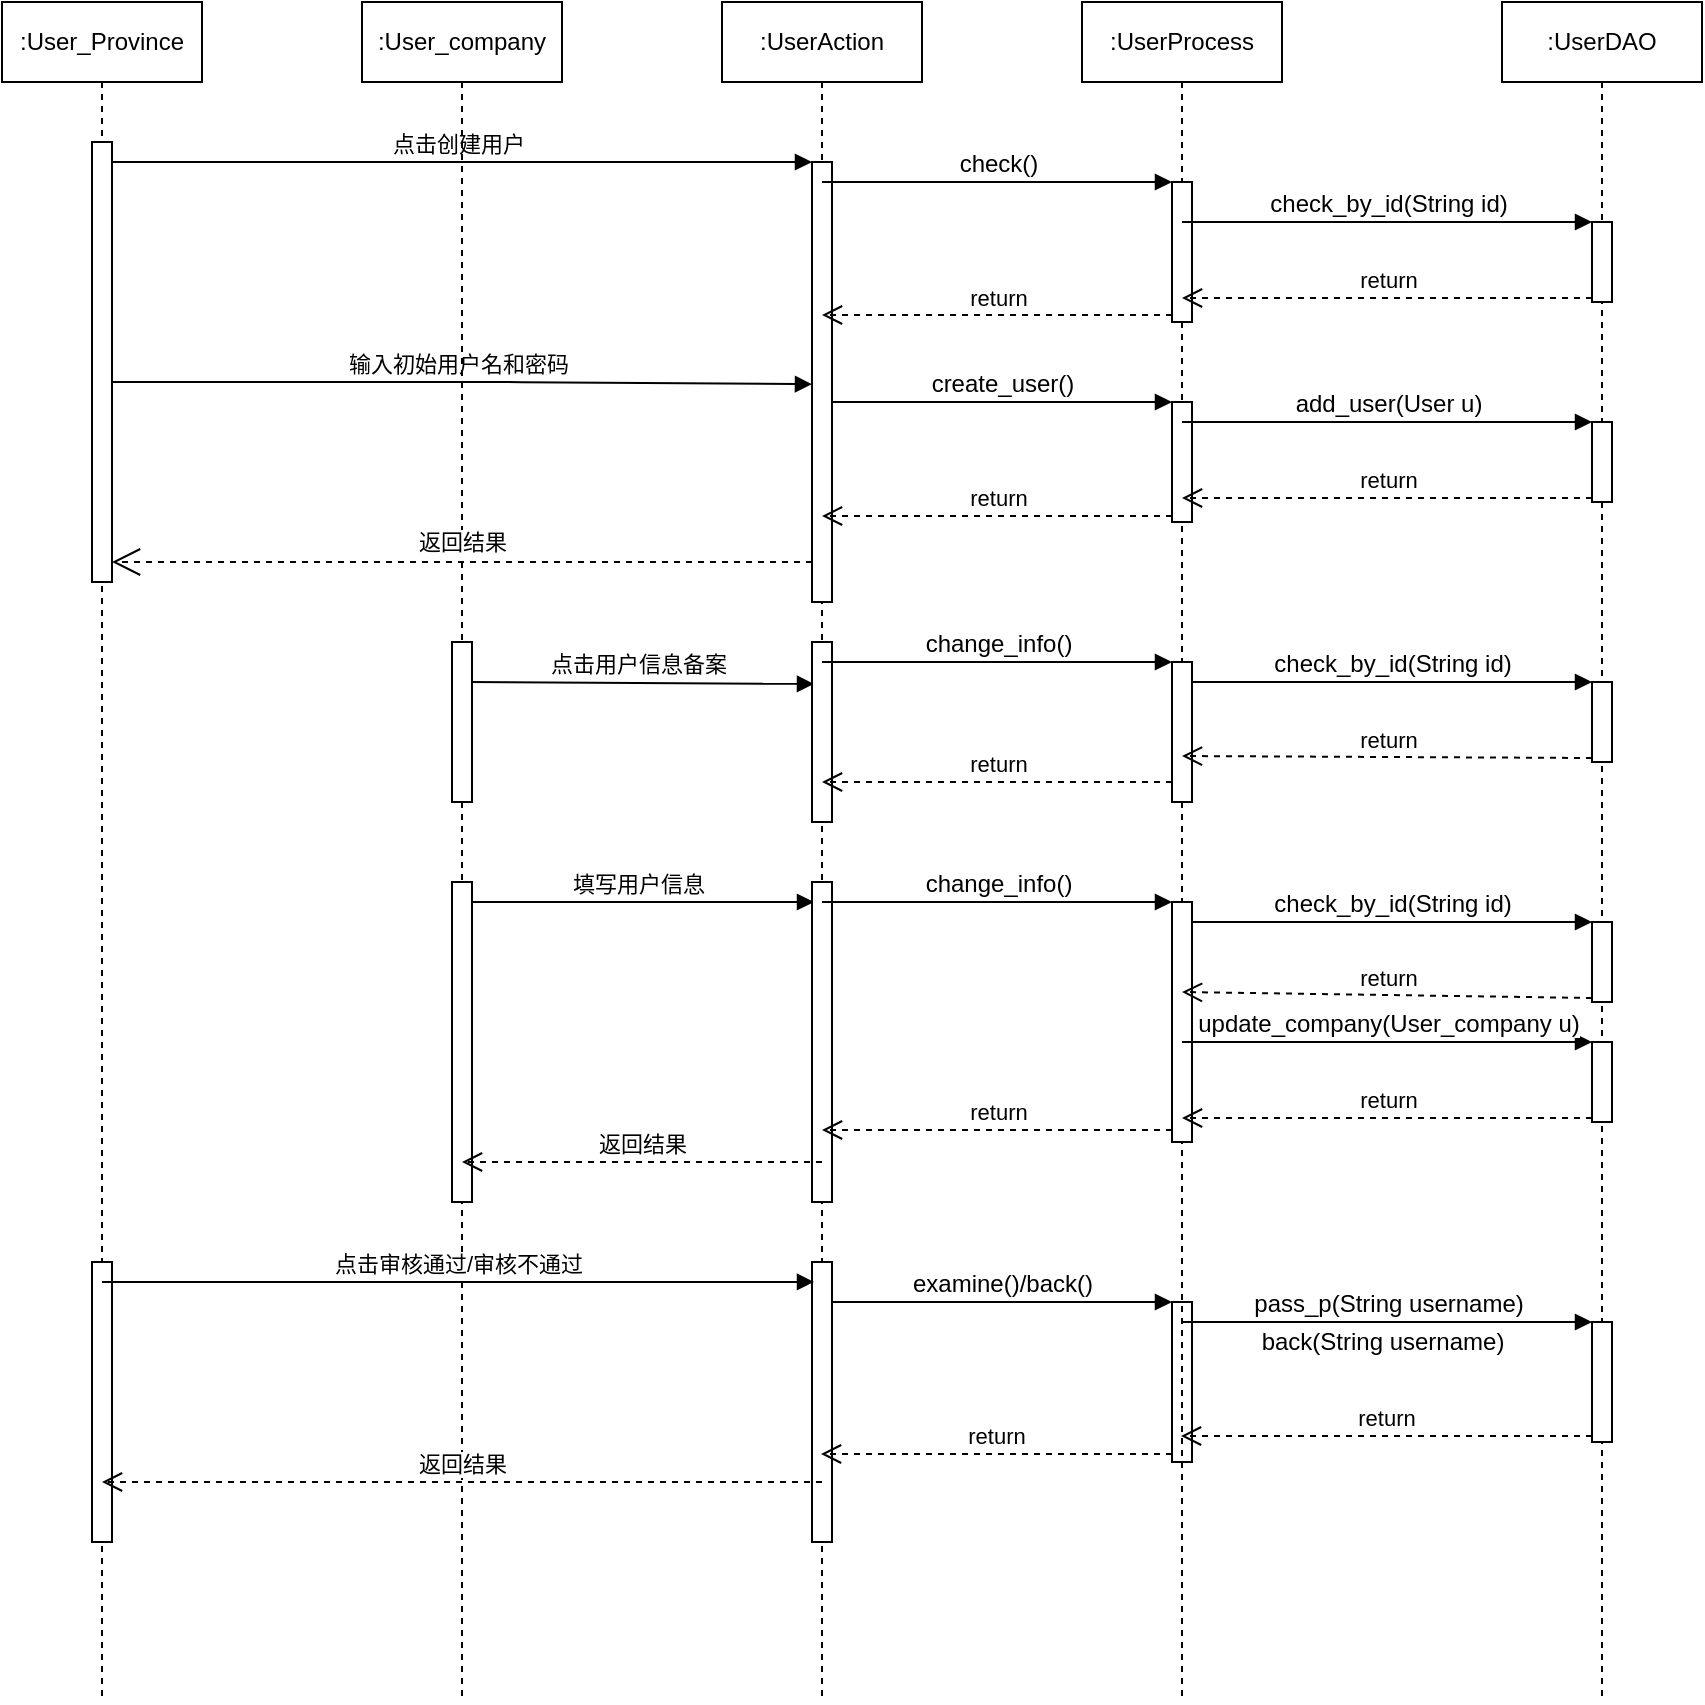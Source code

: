 <mxfile version="13.9.8" type="github">
  <diagram id="wGbNQAF3rh7kJaGg-0bd" name="第 1 页">
    <mxGraphModel dx="1108" dy="433" grid="1" gridSize="10" guides="1" tooltips="1" connect="1" arrows="1" fold="1" page="1" pageScale="1" pageWidth="827" pageHeight="1169" math="0" shadow="0">
      <root>
        <mxCell id="0" />
        <mxCell id="1" parent="0" />
        <mxCell id="qeY42DRzwTkkw9GAALr9-28" value="填写用户信息" style="html=1;verticalAlign=bottom;endArrow=block;" edge="1" parent="1">
          <mxGeometry width="80" relative="1" as="geometry">
            <mxPoint x="290" y="490" as="sourcePoint" />
            <mxPoint x="466" y="490" as="targetPoint" />
          </mxGeometry>
        </mxCell>
        <mxCell id="qeY42DRzwTkkw9GAALr9-16" value="点击用户信息备案" style="html=1;verticalAlign=bottom;startArrow=oval;endArrow=block;startSize=8;entryX=0.1;entryY=0.233;entryDx=0;entryDy=0;entryPerimeter=0;" edge="1" parent="1" target="qeY42DRzwTkkw9GAALr9-17">
          <mxGeometry relative="1" as="geometry">
            <mxPoint x="290" y="380" as="sourcePoint" />
            <mxPoint x="470" y="380" as="targetPoint" />
          </mxGeometry>
        </mxCell>
        <mxCell id="qeY42DRzwTkkw9GAALr9-7" value="输入初始用户名和密码" style="html=1;verticalAlign=bottom;startArrow=oval;startFill=1;endArrow=block;startSize=8;entryX=0;entryY=0.505;entryDx=0;entryDy=0;entryPerimeter=0;" edge="1" parent="1" source="TLXemX-RSQB3tJ_CDlbK-8" target="TLXemX-RSQB3tJ_CDlbK-17">
          <mxGeometry width="60" relative="1" as="geometry">
            <mxPoint x="530" y="230" as="sourcePoint" />
            <mxPoint x="462" y="228" as="targetPoint" />
            <Array as="points">
              <mxPoint x="310" y="230" />
            </Array>
          </mxGeometry>
        </mxCell>
        <mxCell id="TLXemX-RSQB3tJ_CDlbK-18" value="点击创建用户" style="html=1;verticalAlign=bottom;startArrow=oval;endArrow=block;startSize=8;" parent="1" target="TLXemX-RSQB3tJ_CDlbK-17" edge="1">
          <mxGeometry relative="1" as="geometry">
            <mxPoint x="110" y="120" as="sourcePoint" />
          </mxGeometry>
        </mxCell>
        <mxCell id="TLXemX-RSQB3tJ_CDlbK-8" value=":User_Province" style="shape=umlLifeline;perimeter=lifelinePerimeter;whiteSpace=wrap;html=1;container=1;collapsible=0;recursiveResize=0;outlineConnect=0;" parent="1" vertex="1">
          <mxGeometry x="60" y="40" width="100" height="850" as="geometry" />
        </mxCell>
        <mxCell id="TLXemX-RSQB3tJ_CDlbK-13" value="" style="html=1;points=[];perimeter=orthogonalPerimeter;" parent="TLXemX-RSQB3tJ_CDlbK-8" vertex="1">
          <mxGeometry x="45" y="70" width="10" height="220" as="geometry" />
        </mxCell>
        <mxCell id="qeY42DRzwTkkw9GAALr9-42" value="" style="html=1;points=[];perimeter=orthogonalPerimeter;" vertex="1" parent="TLXemX-RSQB3tJ_CDlbK-8">
          <mxGeometry x="45" y="630" width="10" height="140" as="geometry" />
        </mxCell>
        <mxCell id="TLXemX-RSQB3tJ_CDlbK-9" value=":User_company" style="shape=umlLifeline;perimeter=lifelinePerimeter;whiteSpace=wrap;html=1;container=1;collapsible=0;recursiveResize=0;outlineConnect=0;" parent="1" vertex="1">
          <mxGeometry x="240" y="40" width="100" height="850" as="geometry" />
        </mxCell>
        <mxCell id="TLXemX-RSQB3tJ_CDlbK-15" value="" style="html=1;points=[];perimeter=orthogonalPerimeter;" parent="TLXemX-RSQB3tJ_CDlbK-9" vertex="1">
          <mxGeometry x="45" y="320" width="10" height="80" as="geometry" />
        </mxCell>
        <mxCell id="qeY42DRzwTkkw9GAALr9-26" value="" style="html=1;points=[];perimeter=orthogonalPerimeter;" vertex="1" parent="TLXemX-RSQB3tJ_CDlbK-9">
          <mxGeometry x="45" y="440" width="10" height="160" as="geometry" />
        </mxCell>
        <mxCell id="TLXemX-RSQB3tJ_CDlbK-10" value=":UserAction" style="shape=umlLifeline;perimeter=lifelinePerimeter;whiteSpace=wrap;html=1;container=1;collapsible=0;recursiveResize=0;outlineConnect=0;" parent="1" vertex="1">
          <mxGeometry x="420" y="40" width="100" height="850" as="geometry" />
        </mxCell>
        <mxCell id="TLXemX-RSQB3tJ_CDlbK-17" value="" style="html=1;points=[];perimeter=orthogonalPerimeter;" parent="TLXemX-RSQB3tJ_CDlbK-10" vertex="1">
          <mxGeometry x="45" y="80" width="10" height="220" as="geometry" />
        </mxCell>
        <mxCell id="qeY42DRzwTkkw9GAALr9-17" value="" style="html=1;points=[];perimeter=orthogonalPerimeter;" vertex="1" parent="TLXemX-RSQB3tJ_CDlbK-10">
          <mxGeometry x="45" y="320" width="10" height="90" as="geometry" />
        </mxCell>
        <mxCell id="qeY42DRzwTkkw9GAALr9-29" value="" style="html=1;points=[];perimeter=orthogonalPerimeter;" vertex="1" parent="TLXemX-RSQB3tJ_CDlbK-10">
          <mxGeometry x="45" y="440" width="10" height="160" as="geometry" />
        </mxCell>
        <mxCell id="qeY42DRzwTkkw9GAALr9-44" value="" style="html=1;points=[];perimeter=orthogonalPerimeter;" vertex="1" parent="TLXemX-RSQB3tJ_CDlbK-10">
          <mxGeometry x="45" y="630" width="10" height="140" as="geometry" />
        </mxCell>
        <mxCell id="qeY42DRzwTkkw9GAALr9-45" value="" style="html=1;points=[];perimeter=orthogonalPerimeter;" vertex="1" parent="TLXemX-RSQB3tJ_CDlbK-10">
          <mxGeometry x="225" y="650" width="10" height="80" as="geometry" />
        </mxCell>
        <mxCell id="qeY42DRzwTkkw9GAALr9-46" value="&lt;span lang=&quot;EN-US&quot;&gt;&lt;font style=&quot;font-size: 12px&quot;&gt;&lt;span lang=&quot;EN-US&quot;&gt;examine()&lt;/span&gt;/back()&lt;/font&gt;&lt;/span&gt;" style="html=1;verticalAlign=bottom;endArrow=block;entryX=0;entryY=0;" edge="1" target="qeY42DRzwTkkw9GAALr9-45" parent="TLXemX-RSQB3tJ_CDlbK-10" source="qeY42DRzwTkkw9GAALr9-44">
          <mxGeometry relative="1" as="geometry">
            <mxPoint x="155" y="650" as="sourcePoint" />
          </mxGeometry>
        </mxCell>
        <mxCell id="qeY42DRzwTkkw9GAALr9-47" value="return" style="html=1;verticalAlign=bottom;endArrow=open;dashed=1;endSize=8;exitX=0;exitY=0.95;" edge="1" source="qeY42DRzwTkkw9GAALr9-45" parent="TLXemX-RSQB3tJ_CDlbK-10">
          <mxGeometry relative="1" as="geometry">
            <mxPoint x="49.5" y="726" as="targetPoint" />
          </mxGeometry>
        </mxCell>
        <mxCell id="qeY42DRzwTkkw9GAALr9-50" value="return" style="html=1;verticalAlign=bottom;endArrow=open;dashed=1;endSize=8;exitX=0;exitY=0.95;" edge="1" source="qeY42DRzwTkkw9GAALr9-48" parent="TLXemX-RSQB3tJ_CDlbK-10">
          <mxGeometry relative="1" as="geometry">
            <mxPoint x="229.5" y="717" as="targetPoint" />
          </mxGeometry>
        </mxCell>
        <mxCell id="qeY42DRzwTkkw9GAALr9-49" value="&lt;span lang=&quot;EN-US&quot;&gt;&lt;font style=&quot;font-size: 12px&quot;&gt;pass_p(String username)&lt;/font&gt;&lt;/span&gt;" style="html=1;verticalAlign=bottom;endArrow=block;entryX=0;entryY=0;" edge="1" target="qeY42DRzwTkkw9GAALr9-48" parent="TLXemX-RSQB3tJ_CDlbK-10">
          <mxGeometry relative="1" as="geometry">
            <mxPoint x="229.5" y="660" as="sourcePoint" />
          </mxGeometry>
        </mxCell>
        <mxCell id="qeY42DRzwTkkw9GAALr9-51" value="&lt;span lang=&quot;EN-US&quot;&gt;&lt;font style=&quot;font-size: 12px&quot;&gt;back(String username)&lt;/font&gt;&lt;/span&gt;" style="text;html=1;align=center;verticalAlign=middle;resizable=0;points=[];autosize=1;" vertex="1" parent="TLXemX-RSQB3tJ_CDlbK-10">
          <mxGeometry x="260" y="660" width="140" height="20" as="geometry" />
        </mxCell>
        <mxCell id="TLXemX-RSQB3tJ_CDlbK-11" value=":UserProcess" style="shape=umlLifeline;perimeter=lifelinePerimeter;whiteSpace=wrap;html=1;container=1;collapsible=0;recursiveResize=0;outlineConnect=0;" parent="1" vertex="1">
          <mxGeometry x="600" y="40" width="100" height="850" as="geometry" />
        </mxCell>
        <mxCell id="qeY42DRzwTkkw9GAALr9-1" value="" style="html=1;points=[];perimeter=orthogonalPerimeter;" vertex="1" parent="TLXemX-RSQB3tJ_CDlbK-11">
          <mxGeometry x="45" y="90" width="10" height="70" as="geometry" />
        </mxCell>
        <mxCell id="qeY42DRzwTkkw9GAALr9-9" value="" style="html=1;points=[];perimeter=orthogonalPerimeter;" vertex="1" parent="TLXemX-RSQB3tJ_CDlbK-11">
          <mxGeometry x="45" y="200" width="10" height="60" as="geometry" />
        </mxCell>
        <mxCell id="qeY42DRzwTkkw9GAALr9-18" value="" style="html=1;points=[];perimeter=orthogonalPerimeter;" vertex="1" parent="TLXemX-RSQB3tJ_CDlbK-11">
          <mxGeometry x="45" y="330" width="10" height="70" as="geometry" />
        </mxCell>
        <mxCell id="qeY42DRzwTkkw9GAALr9-30" value="" style="html=1;points=[];perimeter=orthogonalPerimeter;" vertex="1" parent="TLXemX-RSQB3tJ_CDlbK-11">
          <mxGeometry x="45" y="450" width="10" height="120" as="geometry" />
        </mxCell>
        <mxCell id="TLXemX-RSQB3tJ_CDlbK-12" value=":UserDAO" style="shape=umlLifeline;perimeter=lifelinePerimeter;whiteSpace=wrap;html=1;container=1;collapsible=0;recursiveResize=0;outlineConnect=0;" parent="1" vertex="1">
          <mxGeometry x="810" y="40" width="100" height="850" as="geometry" />
        </mxCell>
        <mxCell id="qeY42DRzwTkkw9GAALr9-4" value="" style="html=1;points=[];perimeter=orthogonalPerimeter;" vertex="1" parent="TLXemX-RSQB3tJ_CDlbK-12">
          <mxGeometry x="45" y="110" width="10" height="40" as="geometry" />
        </mxCell>
        <mxCell id="qeY42DRzwTkkw9GAALr9-12" value="" style="html=1;points=[];perimeter=orthogonalPerimeter;" vertex="1" parent="TLXemX-RSQB3tJ_CDlbK-12">
          <mxGeometry x="45" y="210" width="10" height="40" as="geometry" />
        </mxCell>
        <mxCell id="qeY42DRzwTkkw9GAALr9-21" value="" style="html=1;points=[];perimeter=orthogonalPerimeter;" vertex="1" parent="TLXemX-RSQB3tJ_CDlbK-12">
          <mxGeometry x="45" y="340" width="10" height="40" as="geometry" />
        </mxCell>
        <mxCell id="qeY42DRzwTkkw9GAALr9-33" value="" style="html=1;points=[];perimeter=orthogonalPerimeter;" vertex="1" parent="TLXemX-RSQB3tJ_CDlbK-12">
          <mxGeometry x="45" y="460" width="10" height="40" as="geometry" />
        </mxCell>
        <mxCell id="qeY42DRzwTkkw9GAALr9-36" value="" style="html=1;points=[];perimeter=orthogonalPerimeter;" vertex="1" parent="TLXemX-RSQB3tJ_CDlbK-12">
          <mxGeometry x="45" y="520" width="10" height="40" as="geometry" />
        </mxCell>
        <mxCell id="qeY42DRzwTkkw9GAALr9-48" value="" style="html=1;points=[];perimeter=orthogonalPerimeter;" vertex="1" parent="TLXemX-RSQB3tJ_CDlbK-12">
          <mxGeometry x="45" y="660" width="10" height="60" as="geometry" />
        </mxCell>
        <mxCell id="qeY42DRzwTkkw9GAALr9-2" value="&lt;span style=&quot;font-size: 12px&quot;&gt;check()&lt;/span&gt;" style="html=1;verticalAlign=bottom;endArrow=block;entryX=0;entryY=0;" edge="1" target="qeY42DRzwTkkw9GAALr9-1" parent="1">
          <mxGeometry relative="1" as="geometry">
            <mxPoint x="470" y="130" as="sourcePoint" />
          </mxGeometry>
        </mxCell>
        <mxCell id="qeY42DRzwTkkw9GAALr9-3" value="return" style="html=1;verticalAlign=bottom;endArrow=open;dashed=1;endSize=8;exitX=0;exitY=0.95;" edge="1" source="qeY42DRzwTkkw9GAALr9-1" parent="1" target="TLXemX-RSQB3tJ_CDlbK-10">
          <mxGeometry relative="1" as="geometry">
            <mxPoint x="575" y="206" as="targetPoint" />
          </mxGeometry>
        </mxCell>
        <mxCell id="qeY42DRzwTkkw9GAALr9-6" value="return" style="html=1;verticalAlign=bottom;endArrow=open;dashed=1;endSize=8;exitX=0;exitY=0.95;" edge="1" source="qeY42DRzwTkkw9GAALr9-4" parent="1" target="TLXemX-RSQB3tJ_CDlbK-11">
          <mxGeometry relative="1" as="geometry">
            <mxPoint x="755" y="206" as="targetPoint" />
          </mxGeometry>
        </mxCell>
        <mxCell id="qeY42DRzwTkkw9GAALr9-5" value="&lt;span lang=&quot;EN-US&quot;&gt;&lt;font style=&quot;font-size: 12px&quot;&gt;check_by_id(String id)&lt;/font&gt;&lt;/span&gt;" style="html=1;verticalAlign=bottom;endArrow=block;entryX=0;entryY=0;" edge="1" target="qeY42DRzwTkkw9GAALr9-4" parent="1" source="TLXemX-RSQB3tJ_CDlbK-11">
          <mxGeometry relative="1" as="geometry">
            <mxPoint x="755" y="130" as="sourcePoint" />
          </mxGeometry>
        </mxCell>
        <mxCell id="qeY42DRzwTkkw9GAALr9-10" value="&lt;span style=&quot;font-size: 12px&quot;&gt;create_user()&lt;/span&gt;" style="html=1;verticalAlign=bottom;endArrow=block;entryX=0;entryY=0;" edge="1" target="qeY42DRzwTkkw9GAALr9-9" parent="1" source="TLXemX-RSQB3tJ_CDlbK-17">
          <mxGeometry relative="1" as="geometry">
            <mxPoint x="575" y="240" as="sourcePoint" />
          </mxGeometry>
        </mxCell>
        <mxCell id="qeY42DRzwTkkw9GAALr9-11" value="return" style="html=1;verticalAlign=bottom;endArrow=open;dashed=1;endSize=8;exitX=0;exitY=0.95;" edge="1" source="qeY42DRzwTkkw9GAALr9-9" parent="1" target="TLXemX-RSQB3tJ_CDlbK-10">
          <mxGeometry relative="1" as="geometry">
            <mxPoint x="575" y="316" as="targetPoint" />
          </mxGeometry>
        </mxCell>
        <mxCell id="qeY42DRzwTkkw9GAALr9-14" value="return" style="html=1;verticalAlign=bottom;endArrow=open;dashed=1;endSize=8;exitX=0;exitY=0.95;" edge="1" source="qeY42DRzwTkkw9GAALr9-12" parent="1" target="TLXemX-RSQB3tJ_CDlbK-11">
          <mxGeometry relative="1" as="geometry">
            <mxPoint x="755" y="326" as="targetPoint" />
          </mxGeometry>
        </mxCell>
        <mxCell id="qeY42DRzwTkkw9GAALr9-13" value="&lt;span lang=&quot;EN-US&quot;&gt;&lt;font style=&quot;font-size: 12px&quot;&gt;add_user(User u)&lt;/font&gt;&lt;/span&gt;" style="html=1;verticalAlign=bottom;endArrow=block;entryX=0;entryY=0;" edge="1" target="qeY42DRzwTkkw9GAALr9-12" parent="1" source="TLXemX-RSQB3tJ_CDlbK-11">
          <mxGeometry relative="1" as="geometry">
            <mxPoint x="755" y="250" as="sourcePoint" />
          </mxGeometry>
        </mxCell>
        <mxCell id="qeY42DRzwTkkw9GAALr9-15" value="返回结果" style="endArrow=open;endSize=12;dashed=1;html=1;" edge="1" parent="1" source="TLXemX-RSQB3tJ_CDlbK-17" target="TLXemX-RSQB3tJ_CDlbK-13">
          <mxGeometry y="-10" width="160" relative="1" as="geometry">
            <mxPoint x="430" y="260" as="sourcePoint" />
            <mxPoint x="380" y="320" as="targetPoint" />
            <Array as="points">
              <mxPoint x="260" y="320" />
            </Array>
            <mxPoint as="offset" />
          </mxGeometry>
        </mxCell>
        <mxCell id="qeY42DRzwTkkw9GAALr9-19" value="&lt;span lang=&quot;EN-US&quot;&gt;&lt;font style=&quot;font-size: 12px&quot;&gt;change_info()&lt;/font&gt;&lt;/span&gt;" style="html=1;verticalAlign=bottom;endArrow=block;entryX=0;entryY=0;" edge="1" target="qeY42DRzwTkkw9GAALr9-18" parent="1" source="TLXemX-RSQB3tJ_CDlbK-10">
          <mxGeometry relative="1" as="geometry">
            <mxPoint x="575" y="370" as="sourcePoint" />
          </mxGeometry>
        </mxCell>
        <mxCell id="qeY42DRzwTkkw9GAALr9-20" value="return" style="html=1;verticalAlign=bottom;endArrow=open;dashed=1;endSize=8;" edge="1" source="qeY42DRzwTkkw9GAALr9-18" parent="1" target="TLXemX-RSQB3tJ_CDlbK-10">
          <mxGeometry relative="1" as="geometry">
            <mxPoint x="575" y="446" as="targetPoint" />
            <Array as="points">
              <mxPoint x="560" y="430" />
            </Array>
          </mxGeometry>
        </mxCell>
        <mxCell id="qeY42DRzwTkkw9GAALr9-31" value="&lt;span lang=&quot;EN-US&quot;&gt;&lt;font style=&quot;font-size: 12px&quot;&gt;change_info()&lt;/font&gt;&lt;/span&gt;" style="html=1;verticalAlign=bottom;endArrow=block;entryX=0;entryY=0;" edge="1" target="qeY42DRzwTkkw9GAALr9-30" parent="1" source="TLXemX-RSQB3tJ_CDlbK-10">
          <mxGeometry relative="1" as="geometry">
            <mxPoint x="575" y="490" as="sourcePoint" />
          </mxGeometry>
        </mxCell>
        <mxCell id="qeY42DRzwTkkw9GAALr9-32" value="return" style="html=1;verticalAlign=bottom;endArrow=open;dashed=1;endSize=8;exitX=0;exitY=0.95;" edge="1" source="qeY42DRzwTkkw9GAALr9-30" parent="1" target="TLXemX-RSQB3tJ_CDlbK-10">
          <mxGeometry relative="1" as="geometry">
            <mxPoint x="575" y="566" as="targetPoint" />
          </mxGeometry>
        </mxCell>
        <mxCell id="qeY42DRzwTkkw9GAALr9-37" value="&lt;span lang=&quot;EN-US&quot;&gt;&lt;font style=&quot;font-size: 12px&quot;&gt;update_company(User_company u)&lt;/font&gt;&lt;/span&gt;" style="html=1;verticalAlign=bottom;endArrow=block;entryX=0;entryY=0;" edge="1" target="qeY42DRzwTkkw9GAALr9-36" parent="1" source="TLXemX-RSQB3tJ_CDlbK-11">
          <mxGeometry relative="1" as="geometry">
            <mxPoint x="755" y="560" as="sourcePoint" />
          </mxGeometry>
        </mxCell>
        <mxCell id="qeY42DRzwTkkw9GAALr9-38" value="return" style="html=1;verticalAlign=bottom;endArrow=open;dashed=1;endSize=8;exitX=0;exitY=0.95;" edge="1" source="qeY42DRzwTkkw9GAALr9-36" parent="1" target="TLXemX-RSQB3tJ_CDlbK-11">
          <mxGeometry relative="1" as="geometry">
            <mxPoint x="755" y="636" as="targetPoint" />
          </mxGeometry>
        </mxCell>
        <mxCell id="qeY42DRzwTkkw9GAALr9-23" value="&lt;span lang=&quot;EN-US&quot;&gt;&lt;font style=&quot;font-size: 12px&quot;&gt;check_by_id(String id)&lt;/font&gt;&lt;/span&gt;" style="html=1;verticalAlign=bottom;endArrow=block;entryX=0;entryY=0;" edge="1" parent="1" target="qeY42DRzwTkkw9GAALr9-21">
          <mxGeometry relative="1" as="geometry">
            <mxPoint x="655" y="380" as="sourcePoint" />
          </mxGeometry>
        </mxCell>
        <mxCell id="qeY42DRzwTkkw9GAALr9-22" value="return" style="html=1;verticalAlign=bottom;endArrow=open;dashed=1;endSize=8;exitX=0;exitY=0.95;" edge="1" parent="1" source="qeY42DRzwTkkw9GAALr9-21">
          <mxGeometry relative="1" as="geometry">
            <mxPoint x="650" y="417" as="targetPoint" />
          </mxGeometry>
        </mxCell>
        <mxCell id="qeY42DRzwTkkw9GAALr9-35" value="&lt;span lang=&quot;EN-US&quot;&gt;&lt;font style=&quot;font-size: 12px&quot;&gt;check_by_id(String id)&lt;/font&gt;&lt;/span&gt;" style="html=1;verticalAlign=bottom;endArrow=block;entryX=0;entryY=0;" edge="1" parent="1" target="qeY42DRzwTkkw9GAALr9-33" source="qeY42DRzwTkkw9GAALr9-30">
          <mxGeometry relative="1" as="geometry">
            <mxPoint x="679.5" y="500" as="sourcePoint" />
          </mxGeometry>
        </mxCell>
        <mxCell id="qeY42DRzwTkkw9GAALr9-34" value="return" style="html=1;verticalAlign=bottom;endArrow=open;dashed=1;endSize=8;exitX=0;exitY=0.95;" edge="1" parent="1" source="qeY42DRzwTkkw9GAALr9-33">
          <mxGeometry relative="1" as="geometry">
            <mxPoint x="650" y="535" as="targetPoint" />
          </mxGeometry>
        </mxCell>
        <mxCell id="qeY42DRzwTkkw9GAALr9-39" value="返回结果" style="html=1;verticalAlign=bottom;endArrow=open;dashed=1;endSize=8;" edge="1" parent="1" target="TLXemX-RSQB3tJ_CDlbK-9">
          <mxGeometry relative="1" as="geometry">
            <mxPoint x="470" y="620" as="sourcePoint" />
            <mxPoint x="390" y="630" as="targetPoint" />
          </mxGeometry>
        </mxCell>
        <mxCell id="qeY42DRzwTkkw9GAALr9-43" value="点击审核通过/审核不通过" style="html=1;verticalAlign=bottom;endArrow=block;entryX=0.1;entryY=0.071;entryDx=0;entryDy=0;entryPerimeter=0;" edge="1" parent="1" target="qeY42DRzwTkkw9GAALr9-44">
          <mxGeometry width="80" relative="1" as="geometry">
            <mxPoint x="110" y="680" as="sourcePoint" />
            <mxPoint x="283" y="678" as="targetPoint" />
          </mxGeometry>
        </mxCell>
        <mxCell id="qeY42DRzwTkkw9GAALr9-53" value="返回结果" style="html=1;verticalAlign=bottom;endArrow=open;dashed=1;endSize=8;" edge="1" parent="1" target="TLXemX-RSQB3tJ_CDlbK-8">
          <mxGeometry relative="1" as="geometry">
            <mxPoint x="470" y="780" as="sourcePoint" />
            <mxPoint x="390" y="780" as="targetPoint" />
          </mxGeometry>
        </mxCell>
      </root>
    </mxGraphModel>
  </diagram>
</mxfile>
